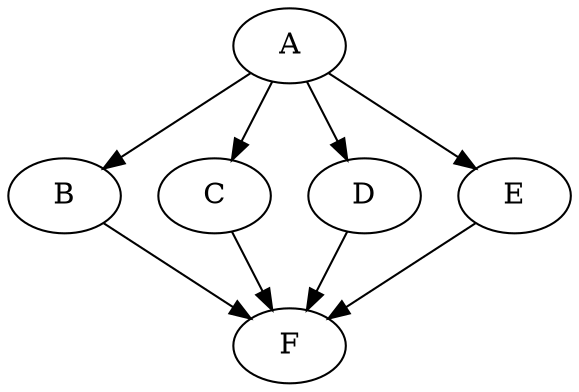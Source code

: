 digraph "Nodes_ForkJoin" {
	A [Weight=2];
	B [Weight=7];
	C [Weight=2];
	D [Weight=2];
	E [Weight=2];
	F [Weight=2];
	A -> B [Weight=4];
	A -> C [Weight=4];
	A -> D [Weight=4];
	A -> E [Weight=4];
	B -> F [Weight=3];
	C -> F [Weight=3];
	D -> F [Weight=3];
	E -> F [Weight=3];
}
